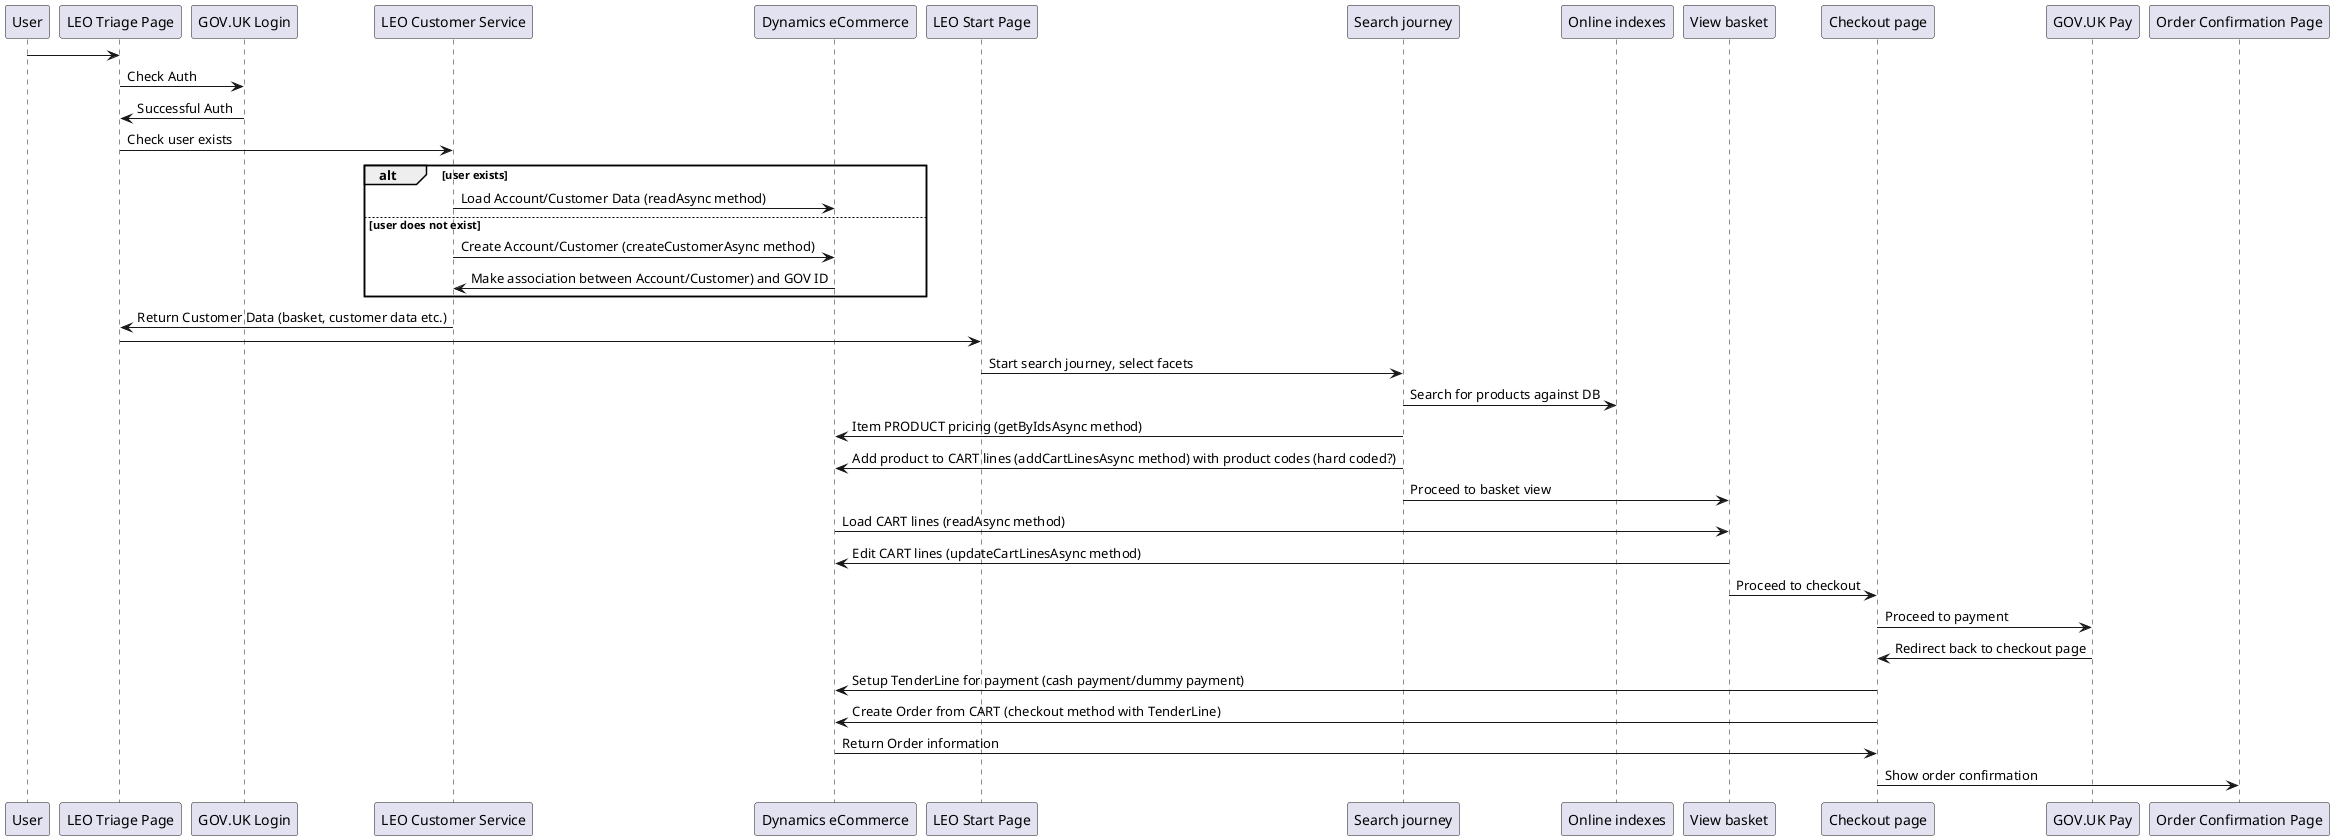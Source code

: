 @startuml
User -> "LEO Triage Page"
"LEO Triage Page" -> "GOV.UK Login": Check Auth
"GOV.UK Login" -> "LEO Triage Page": Successful Auth
"LEO Triage Page" -> "LEO Customer Service": Check user exists
alt user exists
    "LEO Customer Service" -> "Dynamics eCommerce": Load Account/Customer Data (readAsync method)
else user does not exist
    "LEO Customer Service" -> "Dynamics eCommerce": Create Account/Customer (createCustomerAsync method) 
    "Dynamics eCommerce" -> "LEO Customer Service": Make association between Account/Customer) and GOV ID
end
"LEO Customer Service" -> "LEO Triage Page": Return Customer Data (basket, customer data etc.)
"LEO Triage Page" -> "LEO Start Page"
"LEO Start Page" -> "Search journey" : Start search journey, select facets
"Search journey" -> "Online indexes" : Search for products against DB
"Search journey" -> "Dynamics eCommerce" : Item PRODUCT pricing (getByIdsAsync method)
"Search journey" -> "Dynamics eCommerce" : Add product to CART lines (addCartLinesAsync method) with product codes (hard coded?)
"Search journey" -> "View basket" : Proceed to basket view
"Dynamics eCommerce" -> "View basket" : Load CART lines (readAsync method)
"View basket" -> "Dynamics eCommerce" : Edit CART lines (updateCartLinesAsync method)
"View basket" -> "Checkout page" : Proceed to checkout
"Checkout page" -> "GOV.UK Pay" : Proceed to payment
"GOV.UK Pay" -> "Checkout page" : Redirect back to checkout page
"Checkout page" -> "Dynamics eCommerce" : Setup TenderLine for payment (cash payment/dummy payment)
"Checkout page" -> "Dynamics eCommerce" : Create Order from CART (checkout method with TenderLine)
"Dynamics eCommerce" -> "Checkout page": Return Order information
"Checkout page" -> "Order Confirmation Page" : Show order confirmation
@enduml

 